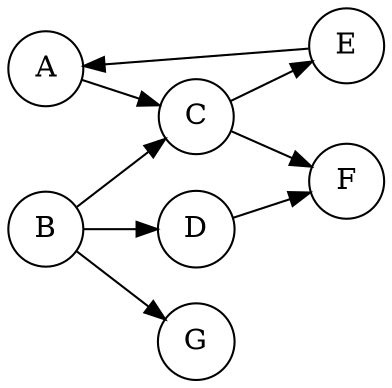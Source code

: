 digraph dependency_test_modules {
    rankdir = LR;
    node [ shape=circle ]
    A->C
    B->C, D, G
    C->E, F
    D->F
    E->A
}
